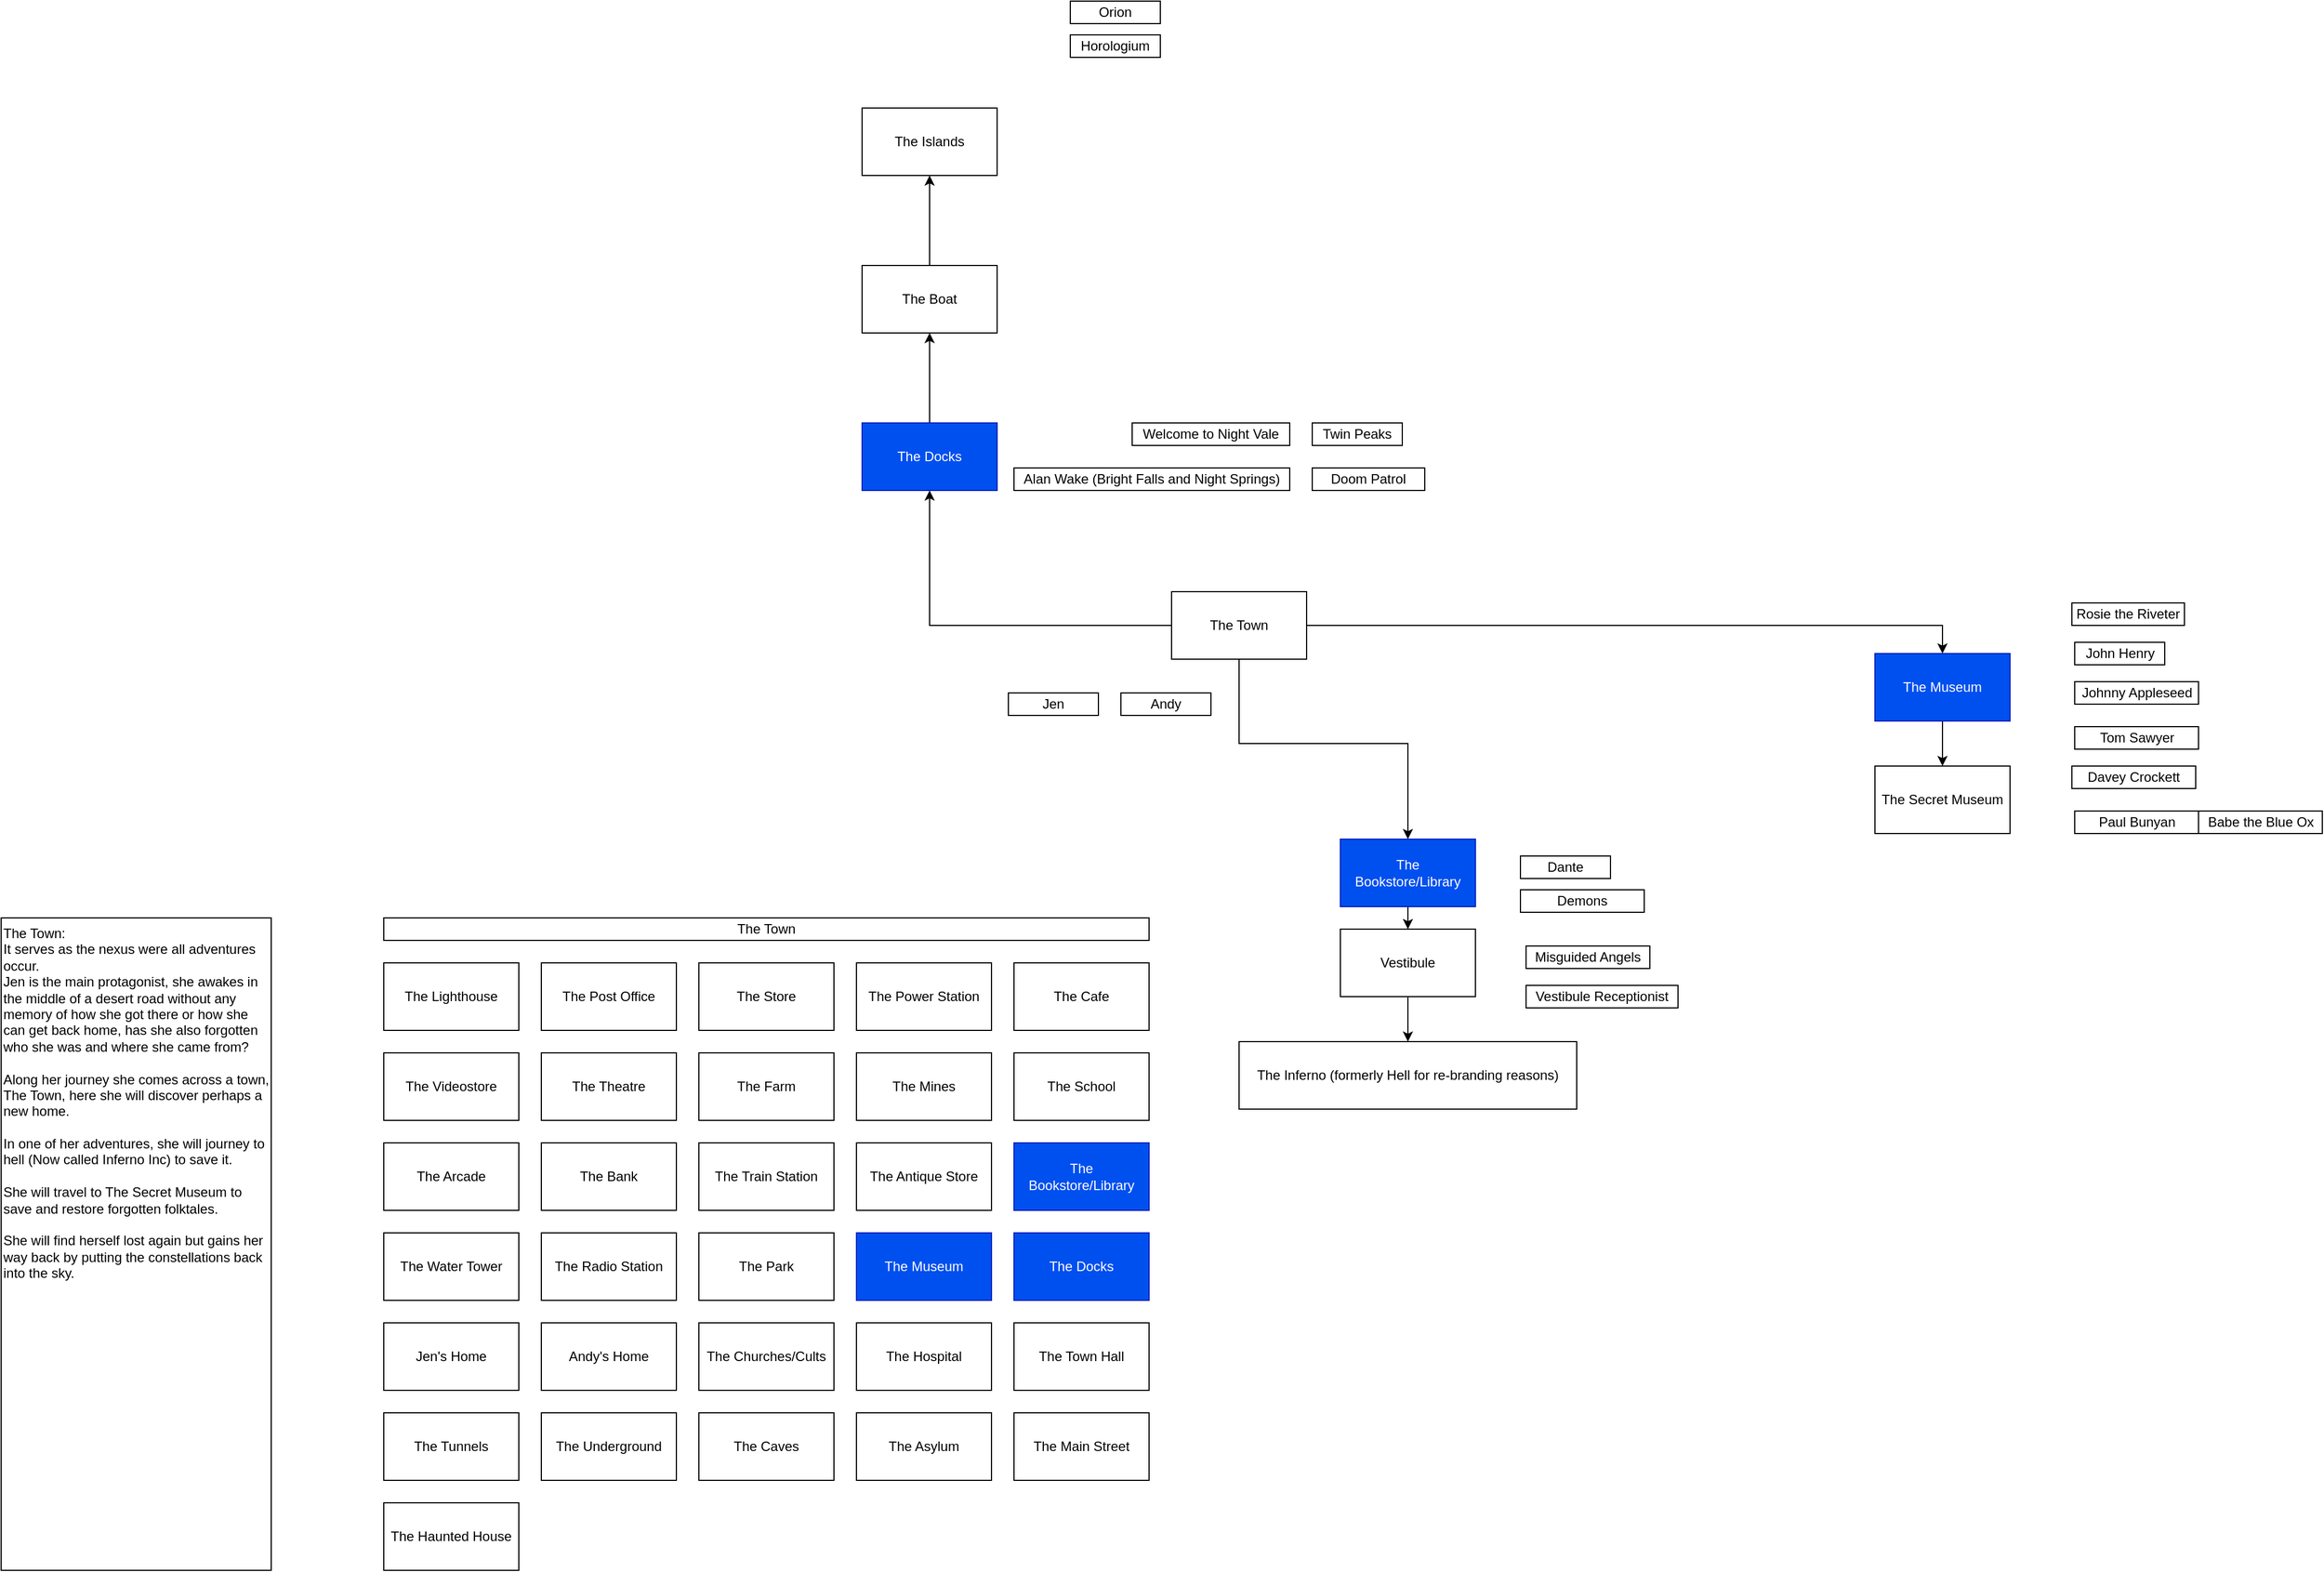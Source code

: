 <mxfile version="13.2.4" type="device"><diagram id="VMJbVPuYgAp7gupJHf9h" name="Page-1"><mxGraphModel dx="2622" dy="1662" grid="1" gridSize="5" guides="1" tooltips="1" connect="1" arrows="1" fold="1" page="0" pageScale="1" pageWidth="827" pageHeight="1169" math="0" shadow="0"><root><mxCell id="0"/><mxCell id="1" parent="0"/><mxCell id="EcrX3RRk7bKecBcRQ85F-1" value="Jen" style="rounded=0;whiteSpace=wrap;html=1;" vertex="1" parent="1"><mxGeometry x="-5" y="140" width="80" height="20" as="geometry"/></mxCell><mxCell id="EcrX3RRk7bKecBcRQ85F-5" value="Andy" style="rounded=0;whiteSpace=wrap;html=1;" vertex="1" parent="1"><mxGeometry x="95" y="140" width="80" height="20" as="geometry"/></mxCell><mxCell id="EcrX3RRk7bKecBcRQ85F-6" value="Rosie the Riveter" style="rounded=0;whiteSpace=wrap;html=1;" vertex="1" parent="1"><mxGeometry x="940" y="60" width="100" height="20" as="geometry"/></mxCell><mxCell id="EcrX3RRk7bKecBcRQ85F-7" value="Dante" style="rounded=0;whiteSpace=wrap;html=1;" vertex="1" parent="1"><mxGeometry x="450" y="285" width="80" height="20" as="geometry"/></mxCell><mxCell id="EcrX3RRk7bKecBcRQ85F-9" value="Welcome to Night Vale" style="rounded=0;whiteSpace=wrap;html=1;" vertex="1" parent="1"><mxGeometry x="105" y="-100" width="140" height="20" as="geometry"/></mxCell><mxCell id="EcrX3RRk7bKecBcRQ85F-10" value="Twin Peaks" style="rounded=0;whiteSpace=wrap;html=1;" vertex="1" parent="1"><mxGeometry x="265" y="-100" width="80" height="20" as="geometry"/></mxCell><mxCell id="EcrX3RRk7bKecBcRQ85F-11" value="Doom Patrol" style="rounded=0;whiteSpace=wrap;html=1;" vertex="1" parent="1"><mxGeometry x="265" y="-60" width="100" height="20" as="geometry"/></mxCell><mxCell id="EcrX3RRk7bKecBcRQ85F-12" value="Alan Wake (Bright Falls and Night Springs)" style="rounded=0;whiteSpace=wrap;html=1;" vertex="1" parent="1"><mxGeometry y="-60" width="245" height="20" as="geometry"/></mxCell><mxCell id="EcrX3RRk7bKecBcRQ85F-13" value="Misguided Angels" style="rounded=0;whiteSpace=wrap;html=1;" vertex="1" parent="1"><mxGeometry x="455" y="365" width="110" height="20" as="geometry"/></mxCell><mxCell id="EcrX3RRk7bKecBcRQ85F-14" value="Vestibule Receptionist" style="rounded=0;whiteSpace=wrap;html=1;" vertex="1" parent="1"><mxGeometry x="455" y="400" width="135" height="20" as="geometry"/></mxCell><mxCell id="EcrX3RRk7bKecBcRQ85F-15" value="Demons" style="rounded=0;whiteSpace=wrap;html=1;" vertex="1" parent="1"><mxGeometry x="450" y="315" width="110" height="20" as="geometry"/></mxCell><mxCell id="EcrX3RRk7bKecBcRQ85F-16" value="John Henry" style="rounded=0;whiteSpace=wrap;html=1;" vertex="1" parent="1"><mxGeometry x="942.5" y="95" width="80" height="20" as="geometry"/></mxCell><mxCell id="EcrX3RRk7bKecBcRQ85F-17" value="Johnny Appleseed" style="rounded=0;whiteSpace=wrap;html=1;" vertex="1" parent="1"><mxGeometry x="942.5" y="130" width="110" height="20" as="geometry"/></mxCell><mxCell id="EcrX3RRk7bKecBcRQ85F-18" value="Tom Sawyer" style="rounded=0;whiteSpace=wrap;html=1;" vertex="1" parent="1"><mxGeometry x="942.5" y="170" width="110" height="20" as="geometry"/></mxCell><mxCell id="EcrX3RRk7bKecBcRQ85F-19" value="Davey Crockett" style="rounded=0;whiteSpace=wrap;html=1;" vertex="1" parent="1"><mxGeometry x="940" y="205" width="110" height="20" as="geometry"/></mxCell><mxCell id="EcrX3RRk7bKecBcRQ85F-20" value="Paul Bunyan" style="rounded=0;whiteSpace=wrap;html=1;" vertex="1" parent="1"><mxGeometry x="942.5" y="245" width="110" height="20" as="geometry"/></mxCell><mxCell id="EcrX3RRk7bKecBcRQ85F-21" value="Babe the Blue Ox" style="rounded=0;whiteSpace=wrap;html=1;" vertex="1" parent="1"><mxGeometry x="1052.5" y="245" width="110" height="20" as="geometry"/></mxCell><mxCell id="EcrX3RRk7bKecBcRQ85F-24" value="" style="edgeStyle=orthogonalEdgeStyle;rounded=0;orthogonalLoop=1;jettySize=auto;html=1;" edge="1" parent="1" source="EcrX3RRk7bKecBcRQ85F-22" target="EcrX3RRk7bKecBcRQ85F-23"><mxGeometry relative="1" as="geometry"/></mxCell><mxCell id="EcrX3RRk7bKecBcRQ85F-22" value="The Museum" style="rounded=0;whiteSpace=wrap;html=1;fillColor=#0050ef;strokeColor=#001DBC;fontColor=#ffffff;" vertex="1" parent="1"><mxGeometry x="765" y="105" width="120" height="60" as="geometry"/></mxCell><mxCell id="EcrX3RRk7bKecBcRQ85F-23" value="The Secret Museum" style="rounded=0;whiteSpace=wrap;html=1;" vertex="1" parent="1"><mxGeometry x="765" y="205" width="120" height="60" as="geometry"/></mxCell><mxCell id="EcrX3RRk7bKecBcRQ85F-27" value="" style="edgeStyle=orthogonalEdgeStyle;rounded=0;orthogonalLoop=1;jettySize=auto;html=1;" edge="1" parent="1" source="EcrX3RRk7bKecBcRQ85F-25" target="EcrX3RRk7bKecBcRQ85F-26"><mxGeometry relative="1" as="geometry"/></mxCell><mxCell id="EcrX3RRk7bKecBcRQ85F-25" value="The Bookstore/Library" style="rounded=0;whiteSpace=wrap;html=1;fillColor=#0050ef;strokeColor=#001DBC;fontColor=#ffffff;" vertex="1" parent="1"><mxGeometry x="290" y="270" width="120" height="60" as="geometry"/></mxCell><mxCell id="EcrX3RRk7bKecBcRQ85F-29" value="" style="edgeStyle=orthogonalEdgeStyle;rounded=0;orthogonalLoop=1;jettySize=auto;html=1;" edge="1" parent="1" source="EcrX3RRk7bKecBcRQ85F-26" target="EcrX3RRk7bKecBcRQ85F-28"><mxGeometry relative="1" as="geometry"/></mxCell><mxCell id="EcrX3RRk7bKecBcRQ85F-26" value="Vestibule" style="rounded=0;whiteSpace=wrap;html=1;" vertex="1" parent="1"><mxGeometry x="290" y="350" width="120" height="60" as="geometry"/></mxCell><mxCell id="EcrX3RRk7bKecBcRQ85F-28" value="The Inferno (formerly Hell for re-branding reasons)" style="rounded=0;whiteSpace=wrap;html=1;" vertex="1" parent="1"><mxGeometry x="200" y="450" width="300" height="60" as="geometry"/></mxCell><mxCell id="EcrX3RRk7bKecBcRQ85F-33" style="edgeStyle=orthogonalEdgeStyle;rounded=0;orthogonalLoop=1;jettySize=auto;html=1;entryX=0.5;entryY=0;entryDx=0;entryDy=0;" edge="1" parent="1" source="EcrX3RRk7bKecBcRQ85F-30" target="EcrX3RRk7bKecBcRQ85F-25"><mxGeometry relative="1" as="geometry"><Array as="points"><mxPoint x="200" y="185"/><mxPoint x="350" y="185"/></Array></mxGeometry></mxCell><mxCell id="EcrX3RRk7bKecBcRQ85F-34" style="edgeStyle=orthogonalEdgeStyle;rounded=0;orthogonalLoop=1;jettySize=auto;html=1;entryX=0.5;entryY=0;entryDx=0;entryDy=0;" edge="1" parent="1" source="EcrX3RRk7bKecBcRQ85F-30" target="EcrX3RRk7bKecBcRQ85F-22"><mxGeometry relative="1" as="geometry"/></mxCell><mxCell id="EcrX3RRk7bKecBcRQ85F-36" style="edgeStyle=orthogonalEdgeStyle;rounded=0;orthogonalLoop=1;jettySize=auto;html=1;" edge="1" parent="1" source="EcrX3RRk7bKecBcRQ85F-30" target="EcrX3RRk7bKecBcRQ85F-32"><mxGeometry relative="1" as="geometry"/></mxCell><mxCell id="EcrX3RRk7bKecBcRQ85F-30" value="The Town" style="rounded=0;whiteSpace=wrap;html=1;" vertex="1" parent="1"><mxGeometry x="140" y="50" width="120" height="60" as="geometry"/></mxCell><mxCell id="EcrX3RRk7bKecBcRQ85F-31" value="The Lighthouse" style="rounded=0;whiteSpace=wrap;html=1;" vertex="1" parent="1"><mxGeometry x="-560" y="380" width="120" height="60" as="geometry"/></mxCell><mxCell id="EcrX3RRk7bKecBcRQ85F-38" value="" style="edgeStyle=orthogonalEdgeStyle;rounded=0;orthogonalLoop=1;jettySize=auto;html=1;" edge="1" parent="1" source="EcrX3RRk7bKecBcRQ85F-32" target="EcrX3RRk7bKecBcRQ85F-37"><mxGeometry relative="1" as="geometry"/></mxCell><mxCell id="EcrX3RRk7bKecBcRQ85F-32" value="The Docks" style="rounded=0;whiteSpace=wrap;html=1;fillColor=#0050ef;strokeColor=#001DBC;fontColor=#ffffff;" vertex="1" parent="1"><mxGeometry x="-135" y="-100" width="120" height="60" as="geometry"/></mxCell><mxCell id="EcrX3RRk7bKecBcRQ85F-40" value="" style="edgeStyle=orthogonalEdgeStyle;rounded=0;orthogonalLoop=1;jettySize=auto;html=1;" edge="1" parent="1" source="EcrX3RRk7bKecBcRQ85F-37" target="EcrX3RRk7bKecBcRQ85F-39"><mxGeometry relative="1" as="geometry"/></mxCell><mxCell id="EcrX3RRk7bKecBcRQ85F-37" value="The Boat" style="rounded=0;whiteSpace=wrap;html=1;" vertex="1" parent="1"><mxGeometry x="-135" y="-240" width="120" height="60" as="geometry"/></mxCell><mxCell id="EcrX3RRk7bKecBcRQ85F-39" value="The Islands" style="rounded=0;whiteSpace=wrap;html=1;" vertex="1" parent="1"><mxGeometry x="-135" y="-380" width="120" height="60" as="geometry"/></mxCell><mxCell id="EcrX3RRk7bKecBcRQ85F-41" value="Orion" style="rounded=0;whiteSpace=wrap;html=1;" vertex="1" parent="1"><mxGeometry x="50" y="-475" width="80" height="20" as="geometry"/></mxCell><mxCell id="EcrX3RRk7bKecBcRQ85F-42" value="Horologium" style="rounded=0;whiteSpace=wrap;html=1;" vertex="1" parent="1"><mxGeometry x="50" y="-445" width="80" height="20" as="geometry"/></mxCell><mxCell id="EcrX3RRk7bKecBcRQ85F-43" value="The Videostore" style="rounded=0;whiteSpace=wrap;html=1;" vertex="1" parent="1"><mxGeometry x="-560" y="460" width="120" height="60" as="geometry"/></mxCell><mxCell id="EcrX3RRk7bKecBcRQ85F-44" value="The Theatre" style="rounded=0;whiteSpace=wrap;html=1;" vertex="1" parent="1"><mxGeometry x="-420" y="460" width="120" height="60" as="geometry"/></mxCell><mxCell id="EcrX3RRk7bKecBcRQ85F-45" value="The Post Office" style="rounded=0;whiteSpace=wrap;html=1;" vertex="1" parent="1"><mxGeometry x="-420" y="380" width="120" height="60" as="geometry"/></mxCell><mxCell id="EcrX3RRk7bKecBcRQ85F-46" value="The Store" style="rounded=0;whiteSpace=wrap;html=1;" vertex="1" parent="1"><mxGeometry x="-280" y="380" width="120" height="60" as="geometry"/></mxCell><mxCell id="EcrX3RRk7bKecBcRQ85F-47" value="The Farm" style="rounded=0;whiteSpace=wrap;html=1;" vertex="1" parent="1"><mxGeometry x="-280" y="460" width="120" height="60" as="geometry"/></mxCell><mxCell id="EcrX3RRk7bKecBcRQ85F-48" value="The Arcade" style="rounded=0;whiteSpace=wrap;html=1;" vertex="1" parent="1"><mxGeometry x="-560" y="540" width="120" height="60" as="geometry"/></mxCell><mxCell id="EcrX3RRk7bKecBcRQ85F-49" value="The Bank" style="rounded=0;whiteSpace=wrap;html=1;" vertex="1" parent="1"><mxGeometry x="-420" y="540" width="120" height="60" as="geometry"/></mxCell><mxCell id="EcrX3RRk7bKecBcRQ85F-50" value="The Train Station" style="rounded=0;whiteSpace=wrap;html=1;" vertex="1" parent="1"><mxGeometry x="-280" y="540" width="120" height="60" as="geometry"/></mxCell><mxCell id="EcrX3RRk7bKecBcRQ85F-51" value="The Water Tower" style="rounded=0;whiteSpace=wrap;html=1;" vertex="1" parent="1"><mxGeometry x="-560" y="620" width="120" height="60" as="geometry"/></mxCell><mxCell id="EcrX3RRk7bKecBcRQ85F-52" value="The Radio Station" style="rounded=0;whiteSpace=wrap;html=1;" vertex="1" parent="1"><mxGeometry x="-420" y="620" width="120" height="60" as="geometry"/></mxCell><mxCell id="EcrX3RRk7bKecBcRQ85F-53" value="The Park" style="rounded=0;whiteSpace=wrap;html=1;" vertex="1" parent="1"><mxGeometry x="-280" y="620" width="120" height="60" as="geometry"/></mxCell><mxCell id="EcrX3RRk7bKecBcRQ85F-54" value="The Power Station" style="rounded=0;whiteSpace=wrap;html=1;" vertex="1" parent="1"><mxGeometry x="-140" y="380" width="120" height="60" as="geometry"/></mxCell><mxCell id="EcrX3RRk7bKecBcRQ85F-55" value="The Mines" style="rounded=0;whiteSpace=wrap;html=1;" vertex="1" parent="1"><mxGeometry x="-140" y="460" width="120" height="60" as="geometry"/></mxCell><mxCell id="EcrX3RRk7bKecBcRQ85F-56" value="The Antique Store" style="rounded=0;whiteSpace=wrap;html=1;" vertex="1" parent="1"><mxGeometry x="-140" y="540" width="120" height="60" as="geometry"/></mxCell><mxCell id="EcrX3RRk7bKecBcRQ85F-57" value="The Museum" style="rounded=0;whiteSpace=wrap;html=1;fillColor=#0050ef;strokeColor=#001DBC;fontColor=#ffffff;" vertex="1" parent="1"><mxGeometry x="-140" y="620" width="120" height="60" as="geometry"/></mxCell><mxCell id="EcrX3RRk7bKecBcRQ85F-58" value="The Docks" style="rounded=0;whiteSpace=wrap;html=1;fillColor=#0050ef;strokeColor=#001DBC;fontColor=#ffffff;" vertex="1" parent="1"><mxGeometry y="620" width="120" height="60" as="geometry"/></mxCell><mxCell id="EcrX3RRk7bKecBcRQ85F-59" value="The Bookstore/Library" style="rounded=0;whiteSpace=wrap;html=1;fillColor=#0050ef;strokeColor=#001DBC;fontColor=#ffffff;" vertex="1" parent="1"><mxGeometry y="540" width="120" height="60" as="geometry"/></mxCell><mxCell id="EcrX3RRk7bKecBcRQ85F-60" value="Jen's Home" style="rounded=0;whiteSpace=wrap;html=1;" vertex="1" parent="1"><mxGeometry x="-560" y="700" width="120" height="60" as="geometry"/></mxCell><mxCell id="EcrX3RRk7bKecBcRQ85F-61" value="Andy's Home" style="rounded=0;whiteSpace=wrap;html=1;" vertex="1" parent="1"><mxGeometry x="-420" y="700" width="120" height="60" as="geometry"/></mxCell><mxCell id="EcrX3RRk7bKecBcRQ85F-62" value="The Churches/Cults" style="rounded=0;whiteSpace=wrap;html=1;" vertex="1" parent="1"><mxGeometry x="-280" y="700" width="120" height="60" as="geometry"/></mxCell><mxCell id="EcrX3RRk7bKecBcRQ85F-63" value="The Hospital" style="rounded=0;whiteSpace=wrap;html=1;" vertex="1" parent="1"><mxGeometry x="-140" y="700" width="120" height="60" as="geometry"/></mxCell><mxCell id="EcrX3RRk7bKecBcRQ85F-64" value="The Town Hall" style="rounded=0;whiteSpace=wrap;html=1;" vertex="1" parent="1"><mxGeometry y="700" width="120" height="60" as="geometry"/></mxCell><mxCell id="EcrX3RRk7bKecBcRQ85F-65" value="The Tunnels" style="rounded=0;whiteSpace=wrap;html=1;" vertex="1" parent="1"><mxGeometry x="-560" y="780" width="120" height="60" as="geometry"/></mxCell><mxCell id="EcrX3RRk7bKecBcRQ85F-66" value="The Underground" style="rounded=0;whiteSpace=wrap;html=1;" vertex="1" parent="1"><mxGeometry x="-420" y="780" width="120" height="60" as="geometry"/></mxCell><mxCell id="EcrX3RRk7bKecBcRQ85F-67" value="The Caves" style="rounded=0;whiteSpace=wrap;html=1;" vertex="1" parent="1"><mxGeometry x="-280" y="780" width="120" height="60" as="geometry"/></mxCell><mxCell id="EcrX3RRk7bKecBcRQ85F-68" value="The Town" style="rounded=0;whiteSpace=wrap;html=1;" vertex="1" parent="1"><mxGeometry x="-560" y="340" width="680" height="20" as="geometry"/></mxCell><mxCell id="EcrX3RRk7bKecBcRQ85F-69" value="The Cafe" style="rounded=0;whiteSpace=wrap;html=1;" vertex="1" parent="1"><mxGeometry y="380" width="120" height="60" as="geometry"/></mxCell><mxCell id="EcrX3RRk7bKecBcRQ85F-70" value="The School" style="rounded=0;whiteSpace=wrap;html=1;" vertex="1" parent="1"><mxGeometry y="460" width="120" height="60" as="geometry"/></mxCell><mxCell id="EcrX3RRk7bKecBcRQ85F-71" value="The Asylum" style="rounded=0;whiteSpace=wrap;html=1;" vertex="1" parent="1"><mxGeometry x="-140" y="780" width="120" height="60" as="geometry"/></mxCell><mxCell id="EcrX3RRk7bKecBcRQ85F-72" value="The Main Street" style="rounded=0;whiteSpace=wrap;html=1;" vertex="1" parent="1"><mxGeometry y="780" width="120" height="60" as="geometry"/></mxCell><mxCell id="EcrX3RRk7bKecBcRQ85F-73" value="The Haunted House" style="rounded=0;whiteSpace=wrap;html=1;" vertex="1" parent="1"><mxGeometry x="-560" y="860" width="120" height="60" as="geometry"/></mxCell><mxCell id="EcrX3RRk7bKecBcRQ85F-75" value="The Town:&lt;br&gt;It serves as the nexus were all adventures occur.&lt;br&gt;Jen is the main protagonist, she awakes in the middle of a desert road without any memory of how she got there or how she can get back home, has she also forgotten who she was and where she came from?&lt;br&gt;&lt;br&gt;Along her journey she comes across a town, The Town, here she will discover perhaps a new home.&lt;br&gt;&lt;br&gt;In one of her adventures, she will journey to hell (Now called Inferno Inc) to save it.&lt;br&gt;&lt;br&gt;She will travel to The Secret Museum to save and restore forgotten folktales.&lt;br&gt;&lt;br&gt;She will find herself lost again but gains her way back by putting the constellations back into the sky." style="rounded=0;whiteSpace=wrap;html=1;align=left;verticalAlign=top;" vertex="1" parent="1"><mxGeometry x="-900" y="340" width="240" height="580" as="geometry"/></mxCell></root></mxGraphModel></diagram></mxfile>